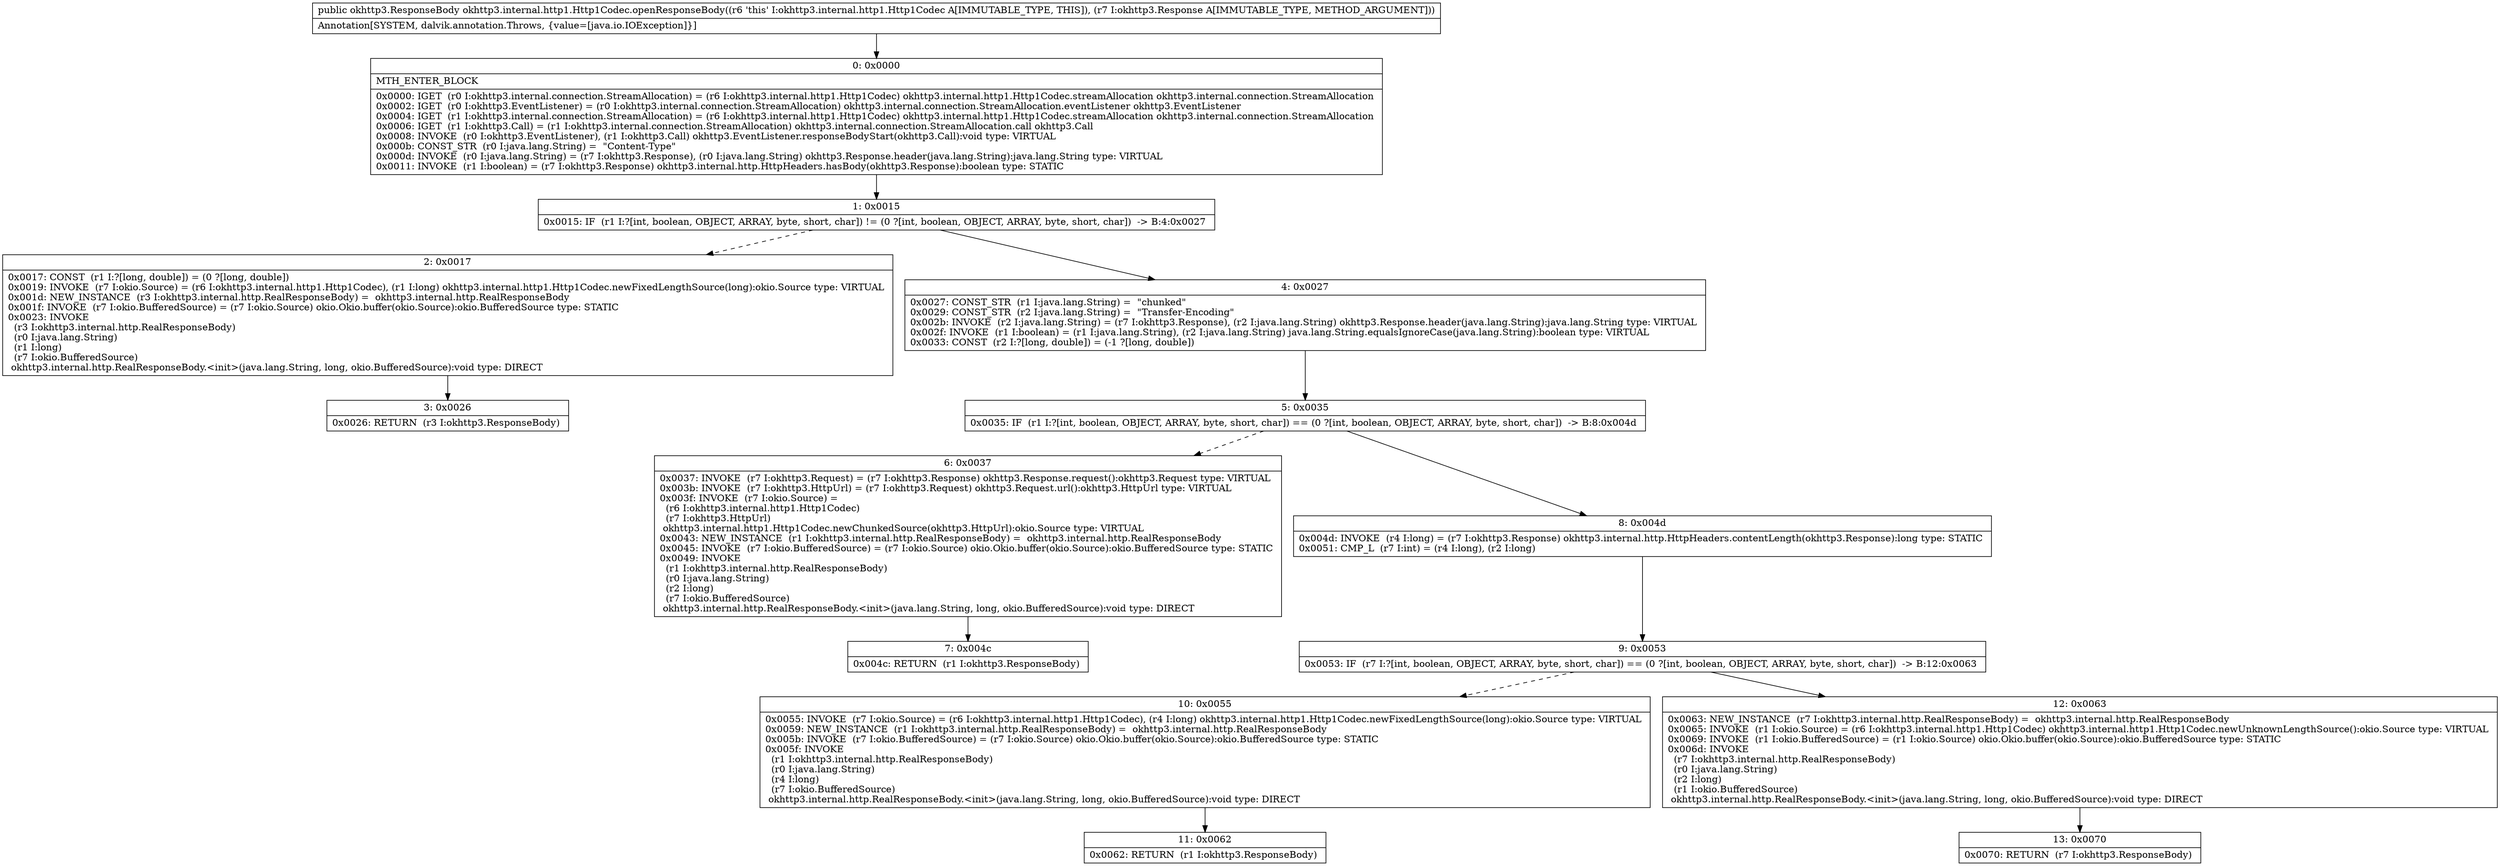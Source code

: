 digraph "CFG forokhttp3.internal.http1.Http1Codec.openResponseBody(Lokhttp3\/Response;)Lokhttp3\/ResponseBody;" {
Node_0 [shape=record,label="{0\:\ 0x0000|MTH_ENTER_BLOCK\l|0x0000: IGET  (r0 I:okhttp3.internal.connection.StreamAllocation) = (r6 I:okhttp3.internal.http1.Http1Codec) okhttp3.internal.http1.Http1Codec.streamAllocation okhttp3.internal.connection.StreamAllocation \l0x0002: IGET  (r0 I:okhttp3.EventListener) = (r0 I:okhttp3.internal.connection.StreamAllocation) okhttp3.internal.connection.StreamAllocation.eventListener okhttp3.EventListener \l0x0004: IGET  (r1 I:okhttp3.internal.connection.StreamAllocation) = (r6 I:okhttp3.internal.http1.Http1Codec) okhttp3.internal.http1.Http1Codec.streamAllocation okhttp3.internal.connection.StreamAllocation \l0x0006: IGET  (r1 I:okhttp3.Call) = (r1 I:okhttp3.internal.connection.StreamAllocation) okhttp3.internal.connection.StreamAllocation.call okhttp3.Call \l0x0008: INVOKE  (r0 I:okhttp3.EventListener), (r1 I:okhttp3.Call) okhttp3.EventListener.responseBodyStart(okhttp3.Call):void type: VIRTUAL \l0x000b: CONST_STR  (r0 I:java.lang.String) =  \"Content\-Type\" \l0x000d: INVOKE  (r0 I:java.lang.String) = (r7 I:okhttp3.Response), (r0 I:java.lang.String) okhttp3.Response.header(java.lang.String):java.lang.String type: VIRTUAL \l0x0011: INVOKE  (r1 I:boolean) = (r7 I:okhttp3.Response) okhttp3.internal.http.HttpHeaders.hasBody(okhttp3.Response):boolean type: STATIC \l}"];
Node_1 [shape=record,label="{1\:\ 0x0015|0x0015: IF  (r1 I:?[int, boolean, OBJECT, ARRAY, byte, short, char]) != (0 ?[int, boolean, OBJECT, ARRAY, byte, short, char])  \-\> B:4:0x0027 \l}"];
Node_2 [shape=record,label="{2\:\ 0x0017|0x0017: CONST  (r1 I:?[long, double]) = (0 ?[long, double]) \l0x0019: INVOKE  (r7 I:okio.Source) = (r6 I:okhttp3.internal.http1.Http1Codec), (r1 I:long) okhttp3.internal.http1.Http1Codec.newFixedLengthSource(long):okio.Source type: VIRTUAL \l0x001d: NEW_INSTANCE  (r3 I:okhttp3.internal.http.RealResponseBody) =  okhttp3.internal.http.RealResponseBody \l0x001f: INVOKE  (r7 I:okio.BufferedSource) = (r7 I:okio.Source) okio.Okio.buffer(okio.Source):okio.BufferedSource type: STATIC \l0x0023: INVOKE  \l  (r3 I:okhttp3.internal.http.RealResponseBody)\l  (r0 I:java.lang.String)\l  (r1 I:long)\l  (r7 I:okio.BufferedSource)\l okhttp3.internal.http.RealResponseBody.\<init\>(java.lang.String, long, okio.BufferedSource):void type: DIRECT \l}"];
Node_3 [shape=record,label="{3\:\ 0x0026|0x0026: RETURN  (r3 I:okhttp3.ResponseBody) \l}"];
Node_4 [shape=record,label="{4\:\ 0x0027|0x0027: CONST_STR  (r1 I:java.lang.String) =  \"chunked\" \l0x0029: CONST_STR  (r2 I:java.lang.String) =  \"Transfer\-Encoding\" \l0x002b: INVOKE  (r2 I:java.lang.String) = (r7 I:okhttp3.Response), (r2 I:java.lang.String) okhttp3.Response.header(java.lang.String):java.lang.String type: VIRTUAL \l0x002f: INVOKE  (r1 I:boolean) = (r1 I:java.lang.String), (r2 I:java.lang.String) java.lang.String.equalsIgnoreCase(java.lang.String):boolean type: VIRTUAL \l0x0033: CONST  (r2 I:?[long, double]) = (\-1 ?[long, double]) \l}"];
Node_5 [shape=record,label="{5\:\ 0x0035|0x0035: IF  (r1 I:?[int, boolean, OBJECT, ARRAY, byte, short, char]) == (0 ?[int, boolean, OBJECT, ARRAY, byte, short, char])  \-\> B:8:0x004d \l}"];
Node_6 [shape=record,label="{6\:\ 0x0037|0x0037: INVOKE  (r7 I:okhttp3.Request) = (r7 I:okhttp3.Response) okhttp3.Response.request():okhttp3.Request type: VIRTUAL \l0x003b: INVOKE  (r7 I:okhttp3.HttpUrl) = (r7 I:okhttp3.Request) okhttp3.Request.url():okhttp3.HttpUrl type: VIRTUAL \l0x003f: INVOKE  (r7 I:okio.Source) = \l  (r6 I:okhttp3.internal.http1.Http1Codec)\l  (r7 I:okhttp3.HttpUrl)\l okhttp3.internal.http1.Http1Codec.newChunkedSource(okhttp3.HttpUrl):okio.Source type: VIRTUAL \l0x0043: NEW_INSTANCE  (r1 I:okhttp3.internal.http.RealResponseBody) =  okhttp3.internal.http.RealResponseBody \l0x0045: INVOKE  (r7 I:okio.BufferedSource) = (r7 I:okio.Source) okio.Okio.buffer(okio.Source):okio.BufferedSource type: STATIC \l0x0049: INVOKE  \l  (r1 I:okhttp3.internal.http.RealResponseBody)\l  (r0 I:java.lang.String)\l  (r2 I:long)\l  (r7 I:okio.BufferedSource)\l okhttp3.internal.http.RealResponseBody.\<init\>(java.lang.String, long, okio.BufferedSource):void type: DIRECT \l}"];
Node_7 [shape=record,label="{7\:\ 0x004c|0x004c: RETURN  (r1 I:okhttp3.ResponseBody) \l}"];
Node_8 [shape=record,label="{8\:\ 0x004d|0x004d: INVOKE  (r4 I:long) = (r7 I:okhttp3.Response) okhttp3.internal.http.HttpHeaders.contentLength(okhttp3.Response):long type: STATIC \l0x0051: CMP_L  (r7 I:int) = (r4 I:long), (r2 I:long) \l}"];
Node_9 [shape=record,label="{9\:\ 0x0053|0x0053: IF  (r7 I:?[int, boolean, OBJECT, ARRAY, byte, short, char]) == (0 ?[int, boolean, OBJECT, ARRAY, byte, short, char])  \-\> B:12:0x0063 \l}"];
Node_10 [shape=record,label="{10\:\ 0x0055|0x0055: INVOKE  (r7 I:okio.Source) = (r6 I:okhttp3.internal.http1.Http1Codec), (r4 I:long) okhttp3.internal.http1.Http1Codec.newFixedLengthSource(long):okio.Source type: VIRTUAL \l0x0059: NEW_INSTANCE  (r1 I:okhttp3.internal.http.RealResponseBody) =  okhttp3.internal.http.RealResponseBody \l0x005b: INVOKE  (r7 I:okio.BufferedSource) = (r7 I:okio.Source) okio.Okio.buffer(okio.Source):okio.BufferedSource type: STATIC \l0x005f: INVOKE  \l  (r1 I:okhttp3.internal.http.RealResponseBody)\l  (r0 I:java.lang.String)\l  (r4 I:long)\l  (r7 I:okio.BufferedSource)\l okhttp3.internal.http.RealResponseBody.\<init\>(java.lang.String, long, okio.BufferedSource):void type: DIRECT \l}"];
Node_11 [shape=record,label="{11\:\ 0x0062|0x0062: RETURN  (r1 I:okhttp3.ResponseBody) \l}"];
Node_12 [shape=record,label="{12\:\ 0x0063|0x0063: NEW_INSTANCE  (r7 I:okhttp3.internal.http.RealResponseBody) =  okhttp3.internal.http.RealResponseBody \l0x0065: INVOKE  (r1 I:okio.Source) = (r6 I:okhttp3.internal.http1.Http1Codec) okhttp3.internal.http1.Http1Codec.newUnknownLengthSource():okio.Source type: VIRTUAL \l0x0069: INVOKE  (r1 I:okio.BufferedSource) = (r1 I:okio.Source) okio.Okio.buffer(okio.Source):okio.BufferedSource type: STATIC \l0x006d: INVOKE  \l  (r7 I:okhttp3.internal.http.RealResponseBody)\l  (r0 I:java.lang.String)\l  (r2 I:long)\l  (r1 I:okio.BufferedSource)\l okhttp3.internal.http.RealResponseBody.\<init\>(java.lang.String, long, okio.BufferedSource):void type: DIRECT \l}"];
Node_13 [shape=record,label="{13\:\ 0x0070|0x0070: RETURN  (r7 I:okhttp3.ResponseBody) \l}"];
MethodNode[shape=record,label="{public okhttp3.ResponseBody okhttp3.internal.http1.Http1Codec.openResponseBody((r6 'this' I:okhttp3.internal.http1.Http1Codec A[IMMUTABLE_TYPE, THIS]), (r7 I:okhttp3.Response A[IMMUTABLE_TYPE, METHOD_ARGUMENT]))  | Annotation[SYSTEM, dalvik.annotation.Throws, \{value=[java.io.IOException]\}]\l}"];
MethodNode -> Node_0;
Node_0 -> Node_1;
Node_1 -> Node_2[style=dashed];
Node_1 -> Node_4;
Node_2 -> Node_3;
Node_4 -> Node_5;
Node_5 -> Node_6[style=dashed];
Node_5 -> Node_8;
Node_6 -> Node_7;
Node_8 -> Node_9;
Node_9 -> Node_10[style=dashed];
Node_9 -> Node_12;
Node_10 -> Node_11;
Node_12 -> Node_13;
}

